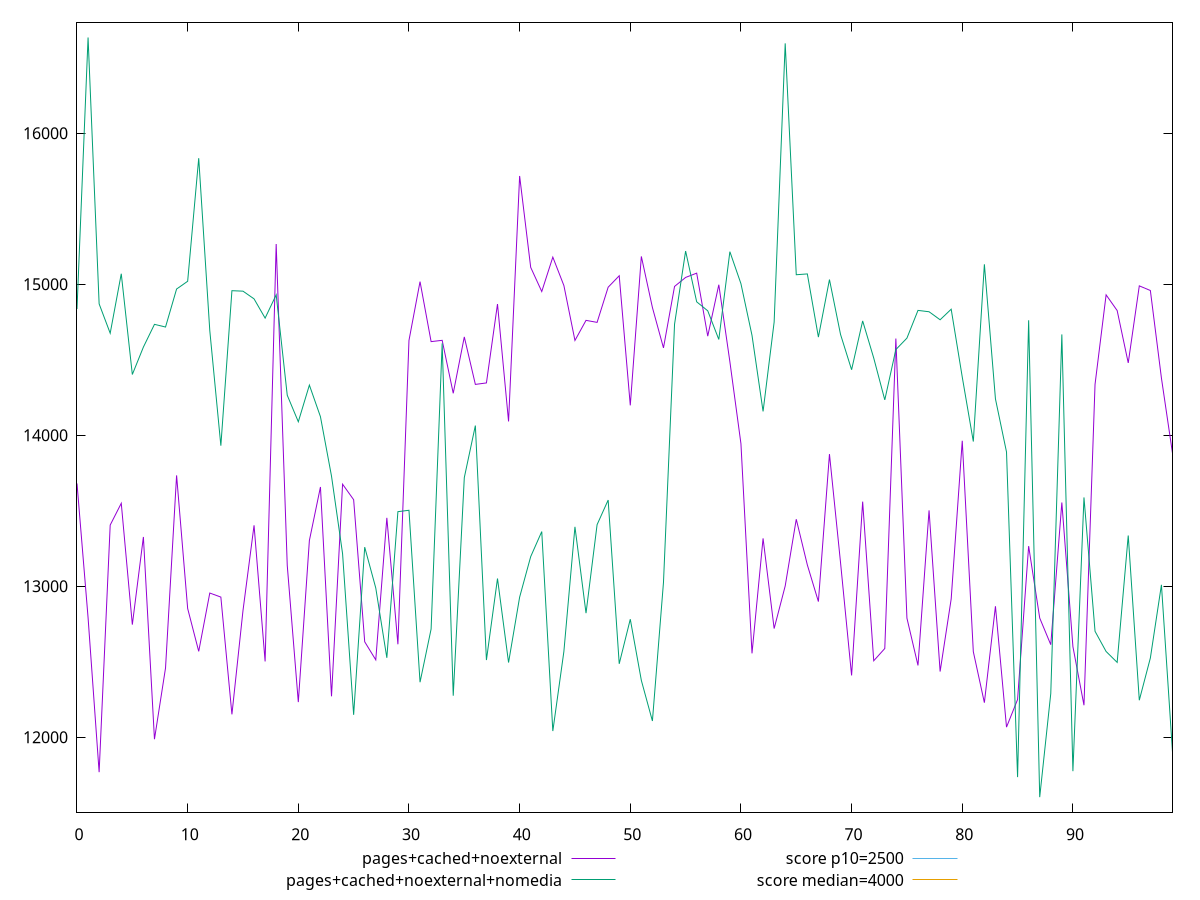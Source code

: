 reset

$pagesCachedNoexternal <<EOF
0 13680.659000000003
1 12792.160000000002
2 11768.957999999999
3 13405.276
4 13549.292000000001
5 12745.922499999999
6 13326.470000000001
7 11987.407
8 12458.805999999997
9 13734.050000000003
10 12852.815999999999
11 12568.934
12 12955.1025
13 12928.310000000001
14 12151.704000000003
15 12838.872999999996
16 13403.524000000001
17 12502.2195
18 15266.2525
19 13138.4535
20 12232.868
21 13303.008000000002
22 13657.266000000001
23 12271.443999999998
24 13675.807999999997
25 13573.164
26 12632.409
27 12512.649999999998
28 13453.148999999998
29 12615.942
30 14627.600999999999
31 15017.085000000001
32 14619.825999999997
33 14628.461
34 14277.8635
35 14650.902000000004
36 14336.553
37 14346.337500000003
38 14868.649000000001
39 14091.229000000003
40 15716.718500000003
41 15111.62
42 14951.574
43 15179.329
44 14991.019
45 14627.515000000001
46 14760.651999999998
47 14747.242499999998
48 14980.0145
49 15055.985
50 14197.823000000002
51 15184.006999999998
52 14845.773000000001
53 14578.452500000001
54 14985.213
55 15044.894499999999
56 15073.234499999999
57 14656.077999999998
58 14996.553499999998
59 14487.033
60 13944.150999999998
61 12555.788999999997
62 13317.161999999997
63 12719.975999999999
64 13002.0105
65 13443.800999999998
66 13141.426
67 12898.593
68 13874.957000000002
69 13157.249999999998
70 12409.476499999999
71 13560.22
72 12506.730999999996
73 12587.962
74 14639.942500000001
75 12789.033
76 12475.832000000002
77 13502.345000000001
78 12435.241
79 12916.09
80 13963.458999999999
81 12566.876999999997
82 12229.232999999997
83 12867.832000000002
84 12067.374999999998
85 12250.122
86 13265.933000000003
87 12789.624999999998
88 12613.154000000002
89 13554.415999999997
90 12600.614
91 12212.267999999996
92 14336.7045
93 14929.516000000003
94 14825.452999999998
95 14478.836
96 14989.088
97 14958.183000000005
98 14378.317
99 13880.783999999998
EOF

$pagesCachedNoexternalNomedia <<EOF
0 14835.3505
1 16633.5535
2 14869.843999999997
3 14675.332000000002
4 15069.255999999998
5 14402.142999999996
6 14583.6495
7 14734.226000000002
8 14716.455000000002
9 14968.1915
10 15019.4035
11 15834.265
12 14692.84
13 13930.791000000001
14 14957.055499999999
15 14953.975000000002
16 14902.8805
17 14775.491000000004
18 14929.713
19 14264.778999999997
20 14089.204500000003
21 14331.968
22 14122.764999999996
23 13728.9425
24 13215.3335
25 12148.944999999996
26 13259.092500000002
27 12988.450999999997
28 12526.280999999999
29 13493.955000000002
30 13503.193
31 12364.681999999997
32 12716.7465
33 14608.282500000001
34 12275.348999999997
35 13719.351000000002
36 14063.9535
37 12511.4325
38 13051.199
39 12495.043999999998
40 12927.805000000004
41 13196.144
42 13362.151999999998
43 12041.354000000001
44 12568.416
45 13393.572999999997
46 12822.106999999998
47 13407.721
48 13570.817
49 12486.465
50 12781.9015
51 12376.681999999999
52 12108.002
53 13025.502
54 14735.210000000003
55 15219.483000000004
56 14883.360999999999
57 14823.824000000006
58 14634.147500000003
59 15215.361500000003
60 15003.546000000002
61 14661.212
62 14157.747
63 14749.053999999996
64 16594.547
65 15062.704500000003
66 15068.103
67 14649.854000000001
68 15030.7295
69 14667.702
70 14433.568500000003
71 14756.993499999999
72 14511.18
73 14234.067000000003
74 14567.184500000001
75 14642.956000000002
76 14826.579000000002
77 14817.567
78 14764.489000000001
79 14834.395
80 14385.329999999998
81 13958.325999999997
82 15131.8815
83 14240.561000000002
84 13888.884999999998
85 11736.354500000001
86 14761.121
87 11603.7045
88 12289.983500000002
89 14667.361499999997
90 11775.710000000003
91 13588.0615
92 12701.851500000004
93 12568.054
94 12495.879
95 13336.271499999999
96 12245.384000000002
97 12525.170999999998
98 13009.489499999998
99 11901.911499999998
EOF

set key outside below
set xrange [0:99]
set yrange [11503.10752:16734.15048]
set trange [11503.10752:16734.15048]
set terminal svg size 640, 520 enhanced background rgb 'white'
set output "reprap/largest-contentful-paint/comparison/line/2_vs_3.svg"

plot $pagesCachedNoexternal title "pages+cached+noexternal" with line, \
     $pagesCachedNoexternalNomedia title "pages+cached+noexternal+nomedia" with line, \
     2500 title "score p10=2500", \
     4000 title "score median=4000"

reset
